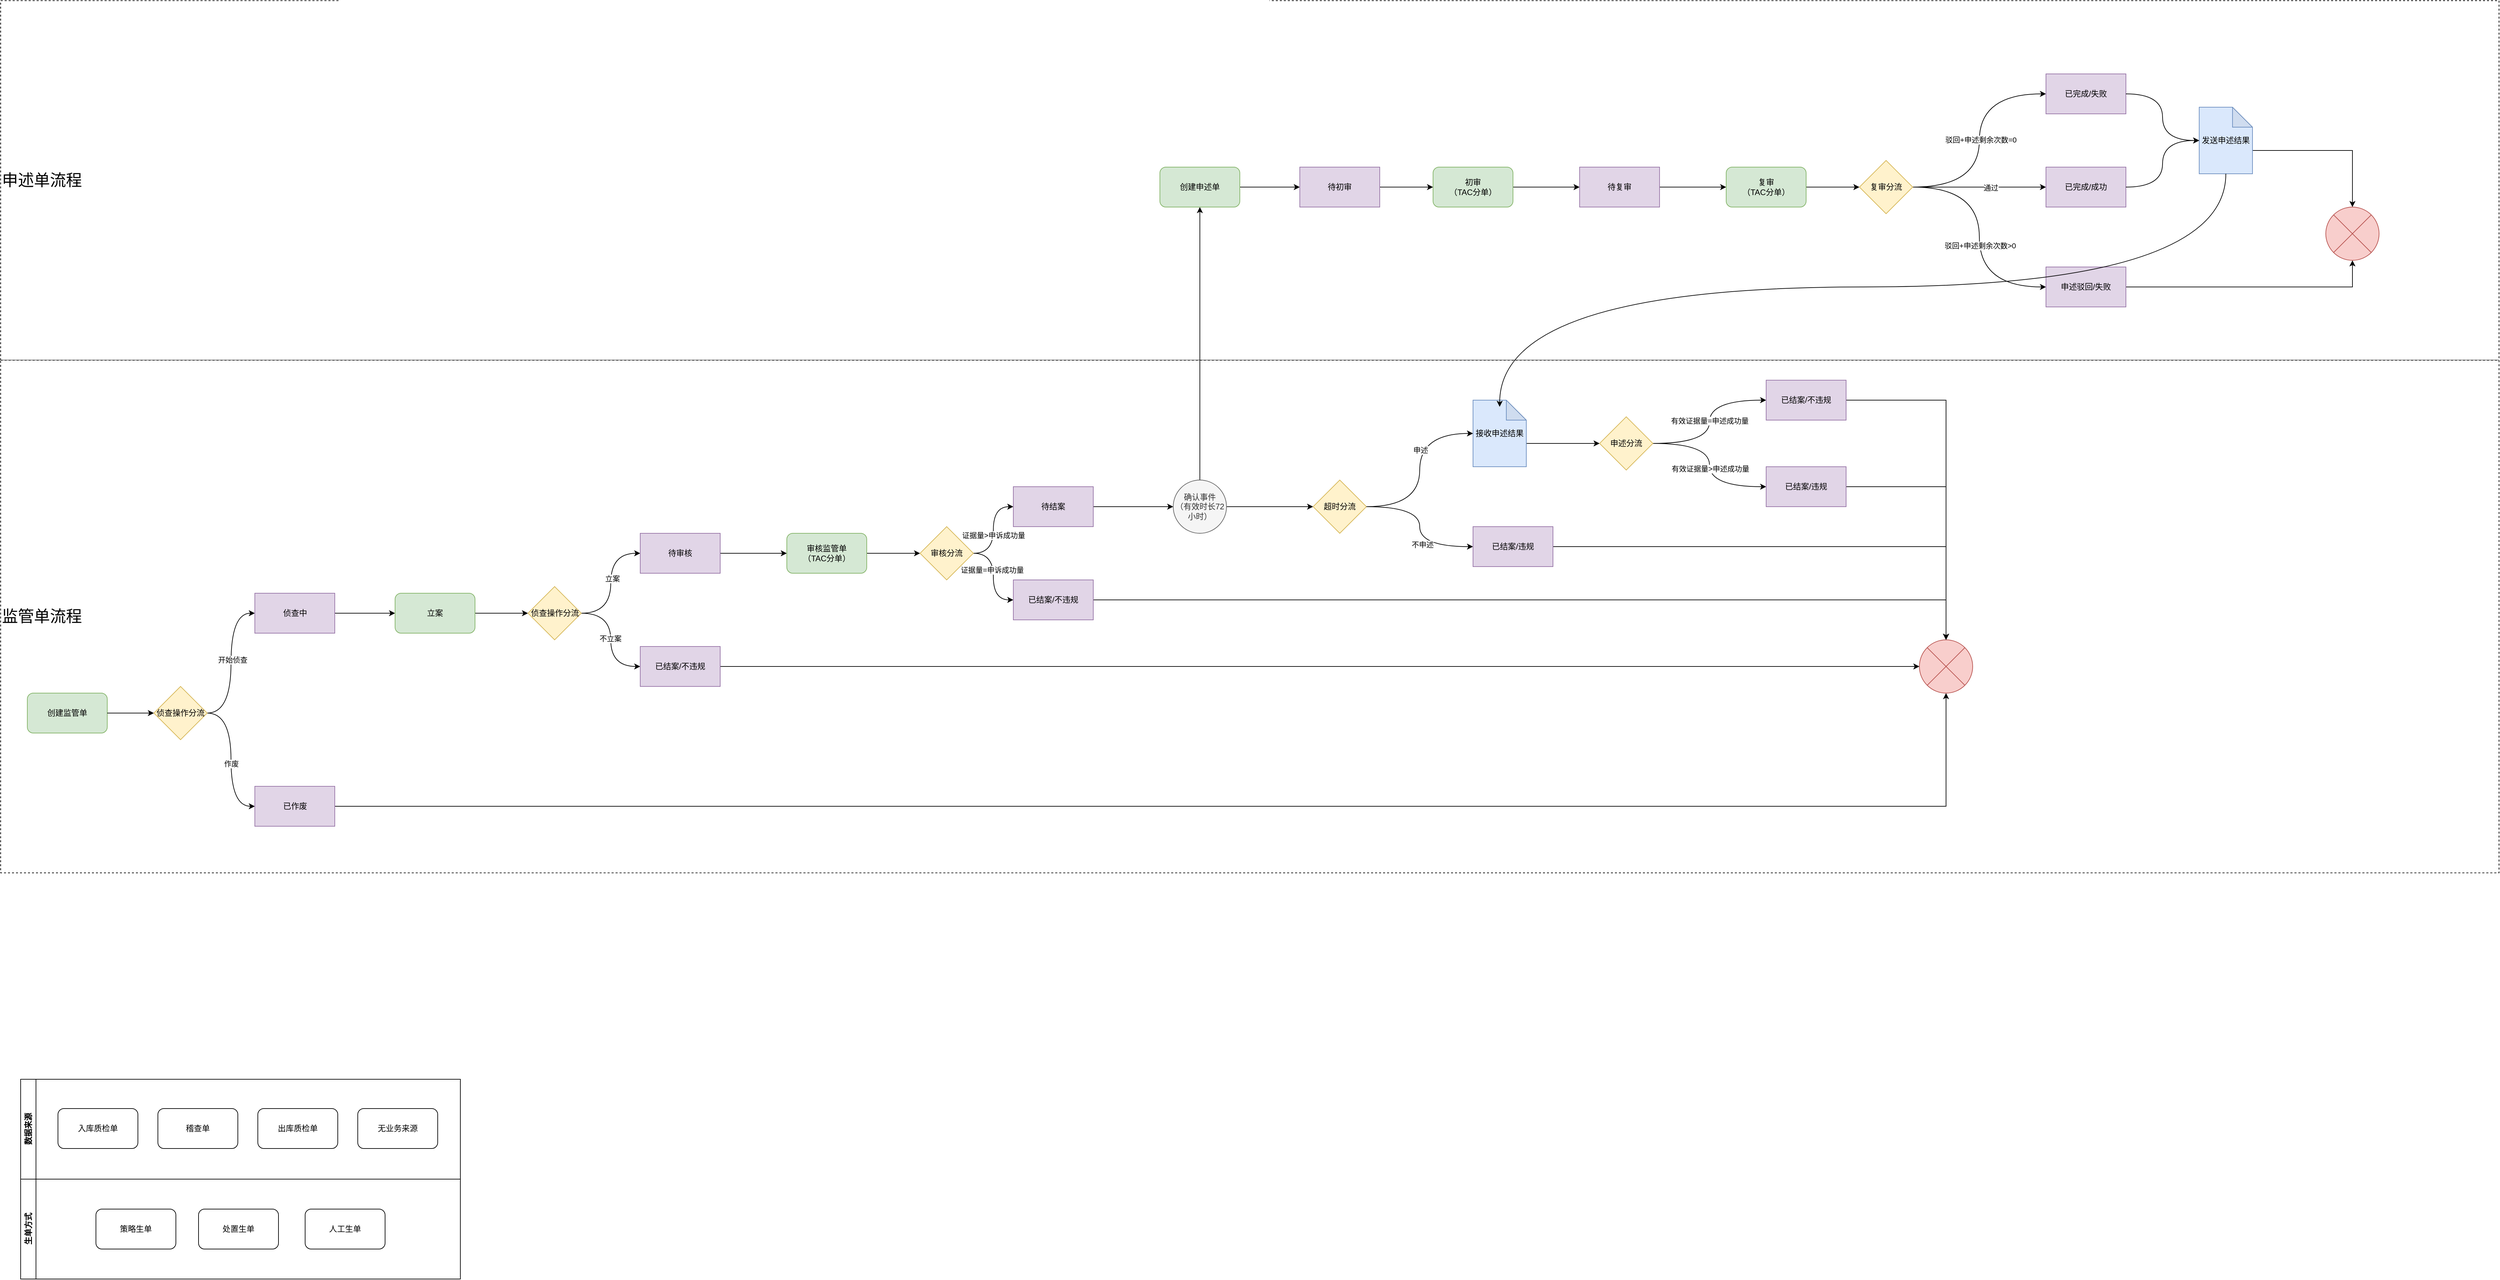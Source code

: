 <mxfile version="26.0.15">
  <diagram name="第 1 页" id="njTpoewNdy-Vw1TeN42H">
    <mxGraphModel dx="4471" dy="5368" grid="1" gridSize="10" guides="1" tooltips="1" connect="1" arrows="1" fold="1" page="1" pageScale="1" pageWidth="3300" pageHeight="4681" math="0" shadow="0">
      <root>
        <mxCell id="0" />
        <mxCell id="1" parent="0" />
        <mxCell id="2ctMV_hUpTNgIbvTVt2f-1" value="&lt;font style=&quot;font-size: 24px;&quot;&gt;申述单流程&lt;/font&gt;" style="rounded=0;whiteSpace=wrap;html=1;dashed=1;align=left;" parent="1" vertex="1">
          <mxGeometry x="-90" y="-4490" width="3750" height="540" as="geometry" />
        </mxCell>
        <mxCell id="2ctMV_hUpTNgIbvTVt2f-2" value="&lt;font style=&quot;font-size: 24px;&quot;&gt;监管单流程&lt;/font&gt;" style="rounded=0;whiteSpace=wrap;html=1;dashed=1;align=left;" parent="1" vertex="1">
          <mxGeometry x="-90" y="-3950" width="3750" height="770" as="geometry" />
        </mxCell>
        <mxCell id="2ctMV_hUpTNgIbvTVt2f-3" value="创建监管单" style="rounded=1;whiteSpace=wrap;html=1;fillColor=#d5e8d4;strokeColor=#82b366;" parent="1" vertex="1">
          <mxGeometry x="-50" y="-3450" width="120" height="60" as="geometry" />
        </mxCell>
        <mxCell id="2ctMV_hUpTNgIbvTVt2f-4" style="edgeStyle=orthogonalEdgeStyle;rounded=0;orthogonalLoop=1;jettySize=auto;html=1;exitX=1;exitY=0.5;exitDx=0;exitDy=0;entryX=0;entryY=0.5;entryDx=0;entryDy=0;" parent="1" source="2ctMV_hUpTNgIbvTVt2f-3" target="2ctMV_hUpTNgIbvTVt2f-9" edge="1">
          <mxGeometry relative="1" as="geometry">
            <mxPoint x="80" y="-3420" as="sourcePoint" />
          </mxGeometry>
        </mxCell>
        <mxCell id="2ctMV_hUpTNgIbvTVt2f-5" style="edgeStyle=orthogonalEdgeStyle;rounded=0;orthogonalLoop=1;jettySize=auto;html=1;exitX=1;exitY=0.5;exitDx=0;exitDy=0;entryX=0;entryY=0.5;entryDx=0;entryDy=0;curved=1;" parent="1" source="2ctMV_hUpTNgIbvTVt2f-9" target="2ctMV_hUpTNgIbvTVt2f-11" edge="1">
          <mxGeometry relative="1" as="geometry" />
        </mxCell>
        <mxCell id="2ctMV_hUpTNgIbvTVt2f-6" value="开始侦查" style="edgeLabel;html=1;align=center;verticalAlign=middle;resizable=0;points=[];" parent="2ctMV_hUpTNgIbvTVt2f-5" vertex="1" connectable="0">
          <mxGeometry x="0.053" y="-2" relative="1" as="geometry">
            <mxPoint as="offset" />
          </mxGeometry>
        </mxCell>
        <mxCell id="2ctMV_hUpTNgIbvTVt2f-7" style="edgeStyle=orthogonalEdgeStyle;rounded=0;orthogonalLoop=1;jettySize=auto;html=1;exitX=1;exitY=0.5;exitDx=0;exitDy=0;entryX=0;entryY=0.5;entryDx=0;entryDy=0;curved=1;" parent="1" source="2ctMV_hUpTNgIbvTVt2f-9" target="2ctMV_hUpTNgIbvTVt2f-13" edge="1">
          <mxGeometry relative="1" as="geometry" />
        </mxCell>
        <mxCell id="2ctMV_hUpTNgIbvTVt2f-8" value="作废" style="edgeLabel;html=1;align=center;verticalAlign=middle;resizable=0;points=[];" parent="2ctMV_hUpTNgIbvTVt2f-7" vertex="1" connectable="0">
          <mxGeometry x="0.053" relative="1" as="geometry">
            <mxPoint as="offset" />
          </mxGeometry>
        </mxCell>
        <mxCell id="2ctMV_hUpTNgIbvTVt2f-9" value="侦查操作分流" style="rhombus;whiteSpace=wrap;html=1;fillColor=#fff2cc;strokeColor=#d6b656;" parent="1" vertex="1">
          <mxGeometry x="140" y="-3460" width="80" height="80" as="geometry" />
        </mxCell>
        <mxCell id="2ctMV_hUpTNgIbvTVt2f-10" style="edgeStyle=orthogonalEdgeStyle;rounded=0;orthogonalLoop=1;jettySize=auto;html=1;exitX=1;exitY=0.5;exitDx=0;exitDy=0;entryX=0;entryY=0.5;entryDx=0;entryDy=0;" parent="1" source="2ctMV_hUpTNgIbvTVt2f-11" target="2ctMV_hUpTNgIbvTVt2f-15" edge="1">
          <mxGeometry relative="1" as="geometry" />
        </mxCell>
        <mxCell id="2ctMV_hUpTNgIbvTVt2f-11" value="侦查中" style="rounded=0;whiteSpace=wrap;html=1;fillColor=#e1d5e7;strokeColor=#9673a6;" parent="1" vertex="1">
          <mxGeometry x="291.5" y="-3600" width="120" height="60" as="geometry" />
        </mxCell>
        <mxCell id="2ctMV_hUpTNgIbvTVt2f-12" style="edgeStyle=orthogonalEdgeStyle;rounded=0;orthogonalLoop=1;jettySize=auto;html=1;exitX=1;exitY=0.5;exitDx=0;exitDy=0;entryX=0.5;entryY=1;entryDx=0;entryDy=0;" parent="1" source="2ctMV_hUpTNgIbvTVt2f-13" target="2ctMV_hUpTNgIbvTVt2f-21" edge="1">
          <mxGeometry relative="1" as="geometry">
            <mxPoint x="1440" y="-3400" as="targetPoint" />
          </mxGeometry>
        </mxCell>
        <mxCell id="2ctMV_hUpTNgIbvTVt2f-13" value="已作废" style="rounded=0;whiteSpace=wrap;html=1;fillColor=#e1d5e7;strokeColor=#9673a6;" parent="1" vertex="1">
          <mxGeometry x="291.5" y="-3310" width="120" height="60" as="geometry" />
        </mxCell>
        <mxCell id="2ctMV_hUpTNgIbvTVt2f-14" style="edgeStyle=orthogonalEdgeStyle;rounded=0;orthogonalLoop=1;jettySize=auto;html=1;exitX=1;exitY=0.5;exitDx=0;exitDy=0;entryX=0;entryY=0.5;entryDx=0;entryDy=0;" parent="1" source="2ctMV_hUpTNgIbvTVt2f-15" target="2ctMV_hUpTNgIbvTVt2f-20" edge="1">
          <mxGeometry relative="1" as="geometry" />
        </mxCell>
        <mxCell id="2ctMV_hUpTNgIbvTVt2f-15" value="立案" style="rounded=1;whiteSpace=wrap;html=1;fillColor=#d5e8d4;strokeColor=#82b366;" parent="1" vertex="1">
          <mxGeometry x="502" y="-3600" width="120" height="60" as="geometry" />
        </mxCell>
        <mxCell id="2ctMV_hUpTNgIbvTVt2f-16" style="edgeStyle=orthogonalEdgeStyle;rounded=0;orthogonalLoop=1;jettySize=auto;html=1;exitX=1;exitY=0.5;exitDx=0;exitDy=0;entryX=0;entryY=0.5;entryDx=0;entryDy=0;curved=1;" parent="1" source="2ctMV_hUpTNgIbvTVt2f-20" target="2ctMV_hUpTNgIbvTVt2f-23" edge="1">
          <mxGeometry relative="1" as="geometry" />
        </mxCell>
        <mxCell id="2ctMV_hUpTNgIbvTVt2f-17" value="立案" style="edgeLabel;html=1;align=center;verticalAlign=middle;resizable=0;points=[];" parent="2ctMV_hUpTNgIbvTVt2f-16" vertex="1" connectable="0">
          <mxGeometry x="0.079" y="-2" relative="1" as="geometry">
            <mxPoint as="offset" />
          </mxGeometry>
        </mxCell>
        <mxCell id="2ctMV_hUpTNgIbvTVt2f-18" style="edgeStyle=orthogonalEdgeStyle;rounded=0;orthogonalLoop=1;jettySize=auto;html=1;exitX=1;exitY=0.5;exitDx=0;exitDy=0;entryX=0;entryY=0.5;entryDx=0;entryDy=0;curved=1;" parent="1" source="2ctMV_hUpTNgIbvTVt2f-20" target="2ctMV_hUpTNgIbvTVt2f-25" edge="1">
          <mxGeometry relative="1" as="geometry" />
        </mxCell>
        <mxCell id="2ctMV_hUpTNgIbvTVt2f-19" value="不立案" style="edgeLabel;html=1;align=center;verticalAlign=middle;resizable=0;points=[];" parent="2ctMV_hUpTNgIbvTVt2f-18" vertex="1" connectable="0">
          <mxGeometry x="-0.035" y="-1" relative="1" as="geometry">
            <mxPoint as="offset" />
          </mxGeometry>
        </mxCell>
        <mxCell id="2ctMV_hUpTNgIbvTVt2f-20" value="侦查操作分流" style="rhombus;whiteSpace=wrap;html=1;fillColor=#fff2cc;strokeColor=#d6b656;" parent="1" vertex="1">
          <mxGeometry x="701.5" y="-3610" width="80" height="80" as="geometry" />
        </mxCell>
        <mxCell id="2ctMV_hUpTNgIbvTVt2f-21" value="" style="shape=sumEllipse;perimeter=ellipsePerimeter;whiteSpace=wrap;html=1;backgroundOutline=1;fillColor=#f8cecc;strokeColor=#b85450;" parent="1" vertex="1">
          <mxGeometry x="2790" y="-3530" width="80" height="80" as="geometry" />
        </mxCell>
        <mxCell id="2ctMV_hUpTNgIbvTVt2f-22" style="edgeStyle=orthogonalEdgeStyle;rounded=0;orthogonalLoop=1;jettySize=auto;html=1;exitX=1;exitY=0.5;exitDx=0;exitDy=0;" parent="1" source="2ctMV_hUpTNgIbvTVt2f-23" target="2ctMV_hUpTNgIbvTVt2f-27" edge="1">
          <mxGeometry relative="1" as="geometry" />
        </mxCell>
        <mxCell id="2ctMV_hUpTNgIbvTVt2f-23" value="待审核" style="rounded=0;whiteSpace=wrap;html=1;fillColor=#e1d5e7;strokeColor=#9673a6;" parent="1" vertex="1">
          <mxGeometry x="870" y="-3690" width="120" height="60" as="geometry" />
        </mxCell>
        <mxCell id="2ctMV_hUpTNgIbvTVt2f-24" style="edgeStyle=orthogonalEdgeStyle;rounded=0;orthogonalLoop=1;jettySize=auto;html=1;exitX=1;exitY=0.5;exitDx=0;exitDy=0;entryX=0;entryY=0.5;entryDx=0;entryDy=0;" parent="1" source="2ctMV_hUpTNgIbvTVt2f-25" target="2ctMV_hUpTNgIbvTVt2f-21" edge="1">
          <mxGeometry relative="1" as="geometry" />
        </mxCell>
        <mxCell id="2ctMV_hUpTNgIbvTVt2f-25" value="已结案/不违规" style="rounded=0;whiteSpace=wrap;html=1;fillColor=#e1d5e7;strokeColor=#9673a6;" parent="1" vertex="1">
          <mxGeometry x="870" y="-3520" width="120" height="60" as="geometry" />
        </mxCell>
        <mxCell id="2ctMV_hUpTNgIbvTVt2f-26" style="edgeStyle=orthogonalEdgeStyle;rounded=0;orthogonalLoop=1;jettySize=auto;html=1;exitX=1;exitY=0.5;exitDx=0;exitDy=0;entryX=0;entryY=0.5;entryDx=0;entryDy=0;" parent="1" source="2ctMV_hUpTNgIbvTVt2f-27" target="2ctMV_hUpTNgIbvTVt2f-32" edge="1">
          <mxGeometry relative="1" as="geometry" />
        </mxCell>
        <mxCell id="2ctMV_hUpTNgIbvTVt2f-27" value="审核监管单&lt;div&gt;（TAC分单）&lt;/div&gt;" style="rounded=1;whiteSpace=wrap;html=1;fillColor=#d5e8d4;strokeColor=#82b366;" parent="1" vertex="1">
          <mxGeometry x="1090" y="-3690" width="120" height="60" as="geometry" />
        </mxCell>
        <mxCell id="2ctMV_hUpTNgIbvTVt2f-28" style="edgeStyle=orthogonalEdgeStyle;rounded=0;orthogonalLoop=1;jettySize=auto;html=1;exitX=1;exitY=0.5;exitDx=0;exitDy=0;entryX=0;entryY=0.5;entryDx=0;entryDy=0;curved=1;" parent="1" source="2ctMV_hUpTNgIbvTVt2f-32" target="2ctMV_hUpTNgIbvTVt2f-36" edge="1">
          <mxGeometry relative="1" as="geometry" />
        </mxCell>
        <mxCell id="2ctMV_hUpTNgIbvTVt2f-29" value="证据量=申诉成功量" style="edgeLabel;html=1;align=center;verticalAlign=middle;resizable=0;points=[];" parent="2ctMV_hUpTNgIbvTVt2f-28" vertex="1" connectable="0">
          <mxGeometry x="-0.162" y="-2" relative="1" as="geometry">
            <mxPoint as="offset" />
          </mxGeometry>
        </mxCell>
        <mxCell id="2ctMV_hUpTNgIbvTVt2f-30" style="edgeStyle=orthogonalEdgeStyle;rounded=0;orthogonalLoop=1;jettySize=auto;html=1;exitX=1;exitY=0.5;exitDx=0;exitDy=0;entryX=0;entryY=0.5;entryDx=0;entryDy=0;curved=1;" parent="1" source="2ctMV_hUpTNgIbvTVt2f-32" target="2ctMV_hUpTNgIbvTVt2f-34" edge="1">
          <mxGeometry relative="1" as="geometry" />
        </mxCell>
        <mxCell id="2ctMV_hUpTNgIbvTVt2f-31" value="证据量&amp;gt;申诉成功量" style="edgeLabel;html=1;align=center;verticalAlign=middle;resizable=0;points=[];" parent="2ctMV_hUpTNgIbvTVt2f-30" vertex="1" connectable="0">
          <mxGeometry x="-0.1" relative="1" as="geometry">
            <mxPoint y="1" as="offset" />
          </mxGeometry>
        </mxCell>
        <mxCell id="2ctMV_hUpTNgIbvTVt2f-32" value="审核分流" style="rhombus;whiteSpace=wrap;html=1;fillColor=#fff2cc;strokeColor=#d6b656;" parent="1" vertex="1">
          <mxGeometry x="1290" y="-3700" width="80" height="80" as="geometry" />
        </mxCell>
        <mxCell id="2ctMV_hUpTNgIbvTVt2f-33" style="edgeStyle=orthogonalEdgeStyle;rounded=0;orthogonalLoop=1;jettySize=auto;html=1;exitX=1;exitY=0.5;exitDx=0;exitDy=0;entryX=0;entryY=0.5;entryDx=0;entryDy=0;" parent="1" source="2ctMV_hUpTNgIbvTVt2f-34" target="2ctMV_hUpTNgIbvTVt2f-41" edge="1">
          <mxGeometry relative="1" as="geometry" />
        </mxCell>
        <mxCell id="2ctMV_hUpTNgIbvTVt2f-34" value="待结案" style="rounded=0;whiteSpace=wrap;html=1;fillColor=#e1d5e7;strokeColor=#9673a6;" parent="1" vertex="1">
          <mxGeometry x="1430" y="-3760" width="120" height="60" as="geometry" />
        </mxCell>
        <mxCell id="2ctMV_hUpTNgIbvTVt2f-35" style="edgeStyle=orthogonalEdgeStyle;rounded=0;orthogonalLoop=1;jettySize=auto;html=1;exitX=1;exitY=0.5;exitDx=0;exitDy=0;entryX=0.5;entryY=0;entryDx=0;entryDy=0;" parent="1" source="2ctMV_hUpTNgIbvTVt2f-36" target="2ctMV_hUpTNgIbvTVt2f-21" edge="1">
          <mxGeometry relative="1" as="geometry" />
        </mxCell>
        <mxCell id="2ctMV_hUpTNgIbvTVt2f-36" value="已结案/不违规" style="rounded=0;whiteSpace=wrap;html=1;fillColor=#e1d5e7;strokeColor=#9673a6;" parent="1" vertex="1">
          <mxGeometry x="1430" y="-3620" width="120" height="60" as="geometry" />
        </mxCell>
        <mxCell id="2ctMV_hUpTNgIbvTVt2f-37" style="edgeStyle=orthogonalEdgeStyle;rounded=0;orthogonalLoop=1;jettySize=auto;html=1;exitX=0;exitY=0;exitDx=80;exitDy=65;exitPerimeter=0;entryX=0;entryY=0.5;entryDx=0;entryDy=0;" parent="1" source="2ctMV_hUpTNgIbvTVt2f-38" target="2ctMV_hUpTNgIbvTVt2f-53" edge="1">
          <mxGeometry relative="1" as="geometry" />
        </mxCell>
        <mxCell id="2ctMV_hUpTNgIbvTVt2f-38" value="接收申述结果" style="shape=note;whiteSpace=wrap;html=1;backgroundOutline=1;darkOpacity=0.05;fillColor=#dae8fc;strokeColor=#6c8ebf;" parent="1" vertex="1">
          <mxGeometry x="2120" y="-3890" width="80" height="100" as="geometry" />
        </mxCell>
        <mxCell id="2ctMV_hUpTNgIbvTVt2f-39" style="edgeStyle=orthogonalEdgeStyle;rounded=0;orthogonalLoop=1;jettySize=auto;html=1;exitX=1;exitY=0.5;exitDx=0;exitDy=0;entryX=0;entryY=0.5;entryDx=0;entryDy=0;" parent="1" source="2ctMV_hUpTNgIbvTVt2f-41" target="2ctMV_hUpTNgIbvTVt2f-44" edge="1">
          <mxGeometry relative="1" as="geometry" />
        </mxCell>
        <mxCell id="2ctMV_hUpTNgIbvTVt2f-40" style="edgeStyle=orthogonalEdgeStyle;rounded=0;orthogonalLoop=1;jettySize=auto;html=1;exitX=0.5;exitY=0;exitDx=0;exitDy=0;entryX=0.5;entryY=1;entryDx=0;entryDy=0;" parent="1" source="2ctMV_hUpTNgIbvTVt2f-41" target="2ctMV_hUpTNgIbvTVt2f-59" edge="1">
          <mxGeometry relative="1" as="geometry" />
        </mxCell>
        <mxCell id="2ctMV_hUpTNgIbvTVt2f-41" value="确认事件&lt;div&gt;（有效时长72小时）&lt;/div&gt;" style="ellipse;whiteSpace=wrap;html=1;aspect=fixed;fillColor=#f5f5f5;fontColor=#333333;strokeColor=#666666;" parent="1" vertex="1">
          <mxGeometry x="1670" y="-3770" width="80" height="80" as="geometry" />
        </mxCell>
        <mxCell id="2ctMV_hUpTNgIbvTVt2f-42" style="edgeStyle=orthogonalEdgeStyle;rounded=0;orthogonalLoop=1;jettySize=auto;html=1;exitX=1;exitY=0.5;exitDx=0;exitDy=0;entryX=0;entryY=0.5;entryDx=0;entryDy=0;curved=1;" parent="1" source="2ctMV_hUpTNgIbvTVt2f-44" target="2ctMV_hUpTNgIbvTVt2f-48" edge="1">
          <mxGeometry relative="1" as="geometry" />
        </mxCell>
        <mxCell id="2ctMV_hUpTNgIbvTVt2f-43" value="不申述" style="edgeLabel;html=1;align=center;verticalAlign=middle;resizable=0;points=[];" parent="2ctMV_hUpTNgIbvTVt2f-42" vertex="1" connectable="0">
          <mxGeometry x="0.233" y="4" relative="1" as="geometry">
            <mxPoint y="1" as="offset" />
          </mxGeometry>
        </mxCell>
        <mxCell id="2ctMV_hUpTNgIbvTVt2f-44" value="超时分流" style="rhombus;whiteSpace=wrap;html=1;fillColor=#fff2cc;strokeColor=#d6b656;" parent="1" vertex="1">
          <mxGeometry x="1880" y="-3770" width="80" height="80" as="geometry" />
        </mxCell>
        <mxCell id="2ctMV_hUpTNgIbvTVt2f-45" style="edgeStyle=orthogonalEdgeStyle;rounded=0;orthogonalLoop=1;jettySize=auto;html=1;exitX=1;exitY=0.5;exitDx=0;exitDy=0;entryX=0;entryY=0.5;entryDx=0;entryDy=0;entryPerimeter=0;curved=1;" parent="1" source="2ctMV_hUpTNgIbvTVt2f-44" target="2ctMV_hUpTNgIbvTVt2f-38" edge="1">
          <mxGeometry relative="1" as="geometry" />
        </mxCell>
        <mxCell id="2ctMV_hUpTNgIbvTVt2f-46" value="申述" style="edgeLabel;html=1;align=center;verticalAlign=middle;resizable=0;points=[];" parent="2ctMV_hUpTNgIbvTVt2f-45" vertex="1" connectable="0">
          <mxGeometry x="0.229" y="-1" relative="1" as="geometry">
            <mxPoint y="1" as="offset" />
          </mxGeometry>
        </mxCell>
        <mxCell id="2ctMV_hUpTNgIbvTVt2f-47" style="edgeStyle=orthogonalEdgeStyle;rounded=0;orthogonalLoop=1;jettySize=auto;html=1;exitX=1;exitY=0.5;exitDx=0;exitDy=0;entryX=0.5;entryY=0;entryDx=0;entryDy=0;" parent="1" source="2ctMV_hUpTNgIbvTVt2f-48" target="2ctMV_hUpTNgIbvTVt2f-21" edge="1">
          <mxGeometry relative="1" as="geometry" />
        </mxCell>
        <mxCell id="2ctMV_hUpTNgIbvTVt2f-48" value="已结案/违规" style="rounded=0;whiteSpace=wrap;html=1;fillColor=#e1d5e7;strokeColor=#9673a6;" parent="1" vertex="1">
          <mxGeometry x="2120" y="-3700" width="120" height="60" as="geometry" />
        </mxCell>
        <mxCell id="2ctMV_hUpTNgIbvTVt2f-49" style="edgeStyle=orthogonalEdgeStyle;rounded=0;orthogonalLoop=1;jettySize=auto;html=1;exitX=1;exitY=0.5;exitDx=0;exitDy=0;entryX=0;entryY=0.5;entryDx=0;entryDy=0;curved=1;" parent="1" source="2ctMV_hUpTNgIbvTVt2f-53" target="2ctMV_hUpTNgIbvTVt2f-55" edge="1">
          <mxGeometry relative="1" as="geometry" />
        </mxCell>
        <mxCell id="2ctMV_hUpTNgIbvTVt2f-50" value="有效证据量=申述成功量" style="edgeLabel;html=1;align=center;verticalAlign=middle;resizable=0;points=[];" parent="2ctMV_hUpTNgIbvTVt2f-49" vertex="1" connectable="0">
          <mxGeometry x="0.018" relative="1" as="geometry">
            <mxPoint as="offset" />
          </mxGeometry>
        </mxCell>
        <mxCell id="2ctMV_hUpTNgIbvTVt2f-51" style="edgeStyle=orthogonalEdgeStyle;rounded=0;orthogonalLoop=1;jettySize=auto;html=1;exitX=1;exitY=0.5;exitDx=0;exitDy=0;entryX=0;entryY=0.5;entryDx=0;entryDy=0;curved=1;" parent="1" source="2ctMV_hUpTNgIbvTVt2f-53" target="2ctMV_hUpTNgIbvTVt2f-57" edge="1">
          <mxGeometry relative="1" as="geometry" />
        </mxCell>
        <mxCell id="2ctMV_hUpTNgIbvTVt2f-52" value="有效证据量&amp;gt;申述成功量" style="edgeLabel;html=1;align=center;verticalAlign=middle;resizable=0;points=[];" parent="2ctMV_hUpTNgIbvTVt2f-51" vertex="1" connectable="0">
          <mxGeometry x="0.048" y="1" relative="1" as="geometry">
            <mxPoint as="offset" />
          </mxGeometry>
        </mxCell>
        <mxCell id="2ctMV_hUpTNgIbvTVt2f-53" value="申述分流" style="rhombus;whiteSpace=wrap;html=1;fillColor=#fff2cc;strokeColor=#d6b656;" parent="1" vertex="1">
          <mxGeometry x="2310" y="-3865" width="80" height="80" as="geometry" />
        </mxCell>
        <mxCell id="2ctMV_hUpTNgIbvTVt2f-54" style="edgeStyle=orthogonalEdgeStyle;rounded=0;orthogonalLoop=1;jettySize=auto;html=1;exitX=1;exitY=0.5;exitDx=0;exitDy=0;entryX=0.5;entryY=0;entryDx=0;entryDy=0;" parent="1" source="2ctMV_hUpTNgIbvTVt2f-55" target="2ctMV_hUpTNgIbvTVt2f-21" edge="1">
          <mxGeometry relative="1" as="geometry" />
        </mxCell>
        <mxCell id="2ctMV_hUpTNgIbvTVt2f-55" value="已结案/不违规" style="rounded=0;whiteSpace=wrap;html=1;fillColor=#e1d5e7;strokeColor=#9673a6;" parent="1" vertex="1">
          <mxGeometry x="2560" y="-3920" width="120" height="60" as="geometry" />
        </mxCell>
        <mxCell id="2ctMV_hUpTNgIbvTVt2f-56" style="edgeStyle=orthogonalEdgeStyle;rounded=0;orthogonalLoop=1;jettySize=auto;html=1;exitX=1;exitY=0.5;exitDx=0;exitDy=0;entryX=0.5;entryY=0;entryDx=0;entryDy=0;" parent="1" source="2ctMV_hUpTNgIbvTVt2f-57" target="2ctMV_hUpTNgIbvTVt2f-21" edge="1">
          <mxGeometry relative="1" as="geometry" />
        </mxCell>
        <mxCell id="2ctMV_hUpTNgIbvTVt2f-57" value="已结案/违规" style="rounded=0;whiteSpace=wrap;html=1;fillColor=#e1d5e7;strokeColor=#9673a6;" parent="1" vertex="1">
          <mxGeometry x="2560" y="-3790" width="120" height="60" as="geometry" />
        </mxCell>
        <mxCell id="2ctMV_hUpTNgIbvTVt2f-58" style="edgeStyle=orthogonalEdgeStyle;rounded=0;orthogonalLoop=1;jettySize=auto;html=1;exitX=1;exitY=0.5;exitDx=0;exitDy=0;entryX=0;entryY=0.5;entryDx=0;entryDy=0;" parent="1" source="2ctMV_hUpTNgIbvTVt2f-59" target="2ctMV_hUpTNgIbvTVt2f-63" edge="1">
          <mxGeometry relative="1" as="geometry" />
        </mxCell>
        <mxCell id="2ctMV_hUpTNgIbvTVt2f-59" value="创建申述单" style="rounded=1;whiteSpace=wrap;html=1;fillColor=#d5e8d4;strokeColor=#82b366;" parent="1" vertex="1">
          <mxGeometry x="1650" y="-4240" width="120" height="60" as="geometry" />
        </mxCell>
        <mxCell id="2ctMV_hUpTNgIbvTVt2f-60" style="edgeStyle=orthogonalEdgeStyle;rounded=0;orthogonalLoop=1;jettySize=auto;html=1;exitX=1;exitY=0.5;exitDx=0;exitDy=0;entryX=0;entryY=0.5;entryDx=0;entryDy=0;" parent="1" source="2ctMV_hUpTNgIbvTVt2f-61" target="2ctMV_hUpTNgIbvTVt2f-65" edge="1">
          <mxGeometry relative="1" as="geometry" />
        </mxCell>
        <mxCell id="2ctMV_hUpTNgIbvTVt2f-61" value="初审&lt;br&gt;（TAC分单）" style="rounded=1;whiteSpace=wrap;html=1;fillColor=#d5e8d4;strokeColor=#82b366;" parent="1" vertex="1">
          <mxGeometry x="2060" y="-4240" width="120" height="60" as="geometry" />
        </mxCell>
        <mxCell id="2ctMV_hUpTNgIbvTVt2f-62" style="edgeStyle=orthogonalEdgeStyle;rounded=0;orthogonalLoop=1;jettySize=auto;html=1;exitX=1;exitY=0.5;exitDx=0;exitDy=0;entryX=0;entryY=0.5;entryDx=0;entryDy=0;" parent="1" source="2ctMV_hUpTNgIbvTVt2f-63" target="2ctMV_hUpTNgIbvTVt2f-61" edge="1">
          <mxGeometry relative="1" as="geometry" />
        </mxCell>
        <mxCell id="2ctMV_hUpTNgIbvTVt2f-63" value="待初审" style="rounded=0;whiteSpace=wrap;html=1;fillColor=#e1d5e7;strokeColor=#9673a6;" parent="1" vertex="1">
          <mxGeometry x="1860" y="-4240" width="120" height="60" as="geometry" />
        </mxCell>
        <mxCell id="2ctMV_hUpTNgIbvTVt2f-64" style="edgeStyle=orthogonalEdgeStyle;rounded=0;orthogonalLoop=1;jettySize=auto;html=1;exitX=1;exitY=0.5;exitDx=0;exitDy=0;entryX=0;entryY=0.5;entryDx=0;entryDy=0;" parent="1" source="2ctMV_hUpTNgIbvTVt2f-65" target="2ctMV_hUpTNgIbvTVt2f-67" edge="1">
          <mxGeometry relative="1" as="geometry" />
        </mxCell>
        <mxCell id="2ctMV_hUpTNgIbvTVt2f-65" value="待复审" style="rounded=0;whiteSpace=wrap;html=1;fillColor=#e1d5e7;strokeColor=#9673a6;" parent="1" vertex="1">
          <mxGeometry x="2280" y="-4240" width="120" height="60" as="geometry" />
        </mxCell>
        <mxCell id="2ctMV_hUpTNgIbvTVt2f-66" style="edgeStyle=orthogonalEdgeStyle;rounded=0;orthogonalLoop=1;jettySize=auto;html=1;exitX=1;exitY=0.5;exitDx=0;exitDy=0;" parent="1" source="2ctMV_hUpTNgIbvTVt2f-67" target="2ctMV_hUpTNgIbvTVt2f-74" edge="1">
          <mxGeometry relative="1" as="geometry" />
        </mxCell>
        <mxCell id="2ctMV_hUpTNgIbvTVt2f-67" value="复审&lt;div&gt;（TAC分单）&lt;/div&gt;" style="rounded=1;whiteSpace=wrap;html=1;fillColor=#d5e8d4;strokeColor=#82b366;" parent="1" vertex="1">
          <mxGeometry x="2500" y="-4240" width="120" height="60" as="geometry" />
        </mxCell>
        <mxCell id="2ctMV_hUpTNgIbvTVt2f-68" style="edgeStyle=orthogonalEdgeStyle;rounded=0;orthogonalLoop=1;jettySize=auto;html=1;exitX=1;exitY=0.5;exitDx=0;exitDy=0;entryX=0;entryY=0.5;entryDx=0;entryDy=0;curved=1;" parent="1" source="2ctMV_hUpTNgIbvTVt2f-74" target="2ctMV_hUpTNgIbvTVt2f-75" edge="1">
          <mxGeometry relative="1" as="geometry" />
        </mxCell>
        <mxCell id="2ctMV_hUpTNgIbvTVt2f-69" value="驳回+申述剩余次数=0" style="edgeLabel;html=1;align=center;verticalAlign=middle;resizable=0;points=[];" parent="2ctMV_hUpTNgIbvTVt2f-68" vertex="1" connectable="0">
          <mxGeometry x="0.009" y="-2" relative="1" as="geometry">
            <mxPoint as="offset" />
          </mxGeometry>
        </mxCell>
        <mxCell id="2ctMV_hUpTNgIbvTVt2f-70" style="edgeStyle=orthogonalEdgeStyle;rounded=0;orthogonalLoop=1;jettySize=auto;html=1;exitX=1;exitY=0.5;exitDx=0;exitDy=0;entryX=0;entryY=0.5;entryDx=0;entryDy=0;" parent="1" source="2ctMV_hUpTNgIbvTVt2f-74" target="2ctMV_hUpTNgIbvTVt2f-76" edge="1">
          <mxGeometry relative="1" as="geometry" />
        </mxCell>
        <mxCell id="2ctMV_hUpTNgIbvTVt2f-71" value="通过" style="edgeLabel;html=1;align=center;verticalAlign=middle;resizable=0;points=[];" parent="2ctMV_hUpTNgIbvTVt2f-70" vertex="1" connectable="0">
          <mxGeometry x="0.17" relative="1" as="geometry">
            <mxPoint y="1" as="offset" />
          </mxGeometry>
        </mxCell>
        <mxCell id="2ctMV_hUpTNgIbvTVt2f-72" style="edgeStyle=orthogonalEdgeStyle;rounded=0;orthogonalLoop=1;jettySize=auto;html=1;exitX=1;exitY=0.5;exitDx=0;exitDy=0;entryX=0;entryY=0.5;entryDx=0;entryDy=0;curved=1;" parent="1" source="2ctMV_hUpTNgIbvTVt2f-74" target="2ctMV_hUpTNgIbvTVt2f-78" edge="1">
          <mxGeometry relative="1" as="geometry" />
        </mxCell>
        <mxCell id="2ctMV_hUpTNgIbvTVt2f-73" value="驳回+申述剩余次数&amp;gt;0" style="edgeLabel;html=1;align=center;verticalAlign=middle;resizable=0;points=[];" parent="2ctMV_hUpTNgIbvTVt2f-72" vertex="1" connectable="0">
          <mxGeometry x="0.066" y="1" relative="1" as="geometry">
            <mxPoint y="1" as="offset" />
          </mxGeometry>
        </mxCell>
        <mxCell id="2ctMV_hUpTNgIbvTVt2f-74" value="复审分流" style="rhombus;whiteSpace=wrap;html=1;fillColor=#fff2cc;strokeColor=#d6b656;" parent="1" vertex="1">
          <mxGeometry x="2700" y="-4250" width="80" height="80" as="geometry" />
        </mxCell>
        <mxCell id="2ctMV_hUpTNgIbvTVt2f-75" value="已完成/失败" style="rounded=0;whiteSpace=wrap;html=1;fillColor=#e1d5e7;strokeColor=#9673a6;" parent="1" vertex="1">
          <mxGeometry x="2980" y="-4380" width="120" height="60" as="geometry" />
        </mxCell>
        <mxCell id="2ctMV_hUpTNgIbvTVt2f-76" value="已完成/成功" style="rounded=0;whiteSpace=wrap;html=1;fillColor=#e1d5e7;strokeColor=#9673a6;" parent="1" vertex="1">
          <mxGeometry x="2980" y="-4240" width="120" height="60" as="geometry" />
        </mxCell>
        <mxCell id="2ctMV_hUpTNgIbvTVt2f-77" style="edgeStyle=orthogonalEdgeStyle;rounded=0;orthogonalLoop=1;jettySize=auto;html=1;exitX=1;exitY=0.5;exitDx=0;exitDy=0;entryX=0.5;entryY=1;entryDx=0;entryDy=0;" parent="1" source="2ctMV_hUpTNgIbvTVt2f-78" target="2ctMV_hUpTNgIbvTVt2f-83" edge="1">
          <mxGeometry relative="1" as="geometry" />
        </mxCell>
        <mxCell id="2ctMV_hUpTNgIbvTVt2f-78" value="申述驳回/失败" style="rounded=0;whiteSpace=wrap;html=1;fillColor=#e1d5e7;strokeColor=#9673a6;" parent="1" vertex="1">
          <mxGeometry x="2980" y="-4090" width="120" height="60" as="geometry" />
        </mxCell>
        <mxCell id="2ctMV_hUpTNgIbvTVt2f-79" style="edgeStyle=orthogonalEdgeStyle;rounded=0;orthogonalLoop=1;jettySize=auto;html=1;exitX=0;exitY=0;exitDx=80;exitDy=65;exitPerimeter=0;entryX=0.5;entryY=0;entryDx=0;entryDy=0;" parent="1" source="2ctMV_hUpTNgIbvTVt2f-80" target="2ctMV_hUpTNgIbvTVt2f-83" edge="1">
          <mxGeometry relative="1" as="geometry" />
        </mxCell>
        <mxCell id="2ctMV_hUpTNgIbvTVt2f-80" value="发送申述结果" style="shape=note;whiteSpace=wrap;html=1;backgroundOutline=1;darkOpacity=0.05;fillColor=#dae8fc;strokeColor=#6c8ebf;" parent="1" vertex="1">
          <mxGeometry x="3210" y="-4330" width="80" height="100" as="geometry" />
        </mxCell>
        <mxCell id="2ctMV_hUpTNgIbvTVt2f-81" style="edgeStyle=orthogonalEdgeStyle;rounded=0;orthogonalLoop=1;jettySize=auto;html=1;exitX=1;exitY=0.5;exitDx=0;exitDy=0;entryX=0;entryY=0.5;entryDx=0;entryDy=0;entryPerimeter=0;curved=1;" parent="1" source="2ctMV_hUpTNgIbvTVt2f-75" target="2ctMV_hUpTNgIbvTVt2f-80" edge="1">
          <mxGeometry relative="1" as="geometry" />
        </mxCell>
        <mxCell id="2ctMV_hUpTNgIbvTVt2f-82" style="edgeStyle=orthogonalEdgeStyle;rounded=0;orthogonalLoop=1;jettySize=auto;html=1;exitX=1;exitY=0.5;exitDx=0;exitDy=0;entryX=0;entryY=0.5;entryDx=0;entryDy=0;entryPerimeter=0;curved=1;" parent="1" source="2ctMV_hUpTNgIbvTVt2f-76" target="2ctMV_hUpTNgIbvTVt2f-80" edge="1">
          <mxGeometry relative="1" as="geometry" />
        </mxCell>
        <mxCell id="2ctMV_hUpTNgIbvTVt2f-83" value="" style="shape=sumEllipse;perimeter=ellipsePerimeter;whiteSpace=wrap;html=1;backgroundOutline=1;fillColor=#f8cecc;strokeColor=#b85450;" parent="1" vertex="1">
          <mxGeometry x="3400" y="-4180" width="80" height="80" as="geometry" />
        </mxCell>
        <mxCell id="2ctMV_hUpTNgIbvTVt2f-84" style="edgeStyle=orthogonalEdgeStyle;rounded=0;orthogonalLoop=1;jettySize=auto;html=1;exitX=0.5;exitY=1;exitDx=0;exitDy=0;exitPerimeter=0;entryX=0.5;entryY=0.1;entryDx=0;entryDy=0;entryPerimeter=0;curved=1;" parent="1" source="2ctMV_hUpTNgIbvTVt2f-80" target="2ctMV_hUpTNgIbvTVt2f-38" edge="1">
          <mxGeometry relative="1" as="geometry" />
        </mxCell>
        <mxCell id="iF9A9jj1l0Twum9n6Ebi-5" value="数据来源" style="swimlane;horizontal=0;whiteSpace=wrap;html=1;" vertex="1" parent="1">
          <mxGeometry x="-60" y="-2870" width="660" height="150" as="geometry">
            <mxRectangle x="-60" y="-2920" width="40" height="80" as="alternateBounds" />
          </mxGeometry>
        </mxCell>
        <mxCell id="iF9A9jj1l0Twum9n6Ebi-1" value="入库质检单" style="rounded=1;whiteSpace=wrap;html=1;" vertex="1" parent="iF9A9jj1l0Twum9n6Ebi-5">
          <mxGeometry x="56" y="44" width="120" height="60" as="geometry" />
        </mxCell>
        <mxCell id="iF9A9jj1l0Twum9n6Ebi-2" value="稽查单" style="rounded=1;whiteSpace=wrap;html=1;" vertex="1" parent="iF9A9jj1l0Twum9n6Ebi-5">
          <mxGeometry x="206" y="44" width="120" height="60" as="geometry" />
        </mxCell>
        <mxCell id="iF9A9jj1l0Twum9n6Ebi-3" value="出库质检单" style="rounded=1;whiteSpace=wrap;html=1;" vertex="1" parent="iF9A9jj1l0Twum9n6Ebi-5">
          <mxGeometry x="356" y="44" width="120" height="60" as="geometry" />
        </mxCell>
        <mxCell id="iF9A9jj1l0Twum9n6Ebi-4" value="无业务来源" style="rounded=1;whiteSpace=wrap;html=1;" vertex="1" parent="iF9A9jj1l0Twum9n6Ebi-5">
          <mxGeometry x="506" y="44" width="120" height="60" as="geometry" />
        </mxCell>
        <mxCell id="iF9A9jj1l0Twum9n6Ebi-9" value="生单方式" style="swimlane;horizontal=0;whiteSpace=wrap;html=1;" vertex="1" parent="1">
          <mxGeometry x="-60" y="-2720" width="660" height="150" as="geometry">
            <mxRectangle x="-60" y="-2920" width="40" height="80" as="alternateBounds" />
          </mxGeometry>
        </mxCell>
        <mxCell id="iF9A9jj1l0Twum9n6Ebi-6" value="策略生单" style="rounded=1;whiteSpace=wrap;html=1;" vertex="1" parent="iF9A9jj1l0Twum9n6Ebi-9">
          <mxGeometry x="113" y="45" width="120" height="60" as="geometry" />
        </mxCell>
        <mxCell id="iF9A9jj1l0Twum9n6Ebi-7" value="处置生单" style="rounded=1;whiteSpace=wrap;html=1;" vertex="1" parent="iF9A9jj1l0Twum9n6Ebi-9">
          <mxGeometry x="267" y="45" width="120" height="60" as="geometry" />
        </mxCell>
        <mxCell id="iF9A9jj1l0Twum9n6Ebi-8" value="人工生单" style="rounded=1;whiteSpace=wrap;html=1;" vertex="1" parent="iF9A9jj1l0Twum9n6Ebi-9">
          <mxGeometry x="427" y="45" width="120" height="60" as="geometry" />
        </mxCell>
      </root>
    </mxGraphModel>
  </diagram>
</mxfile>
